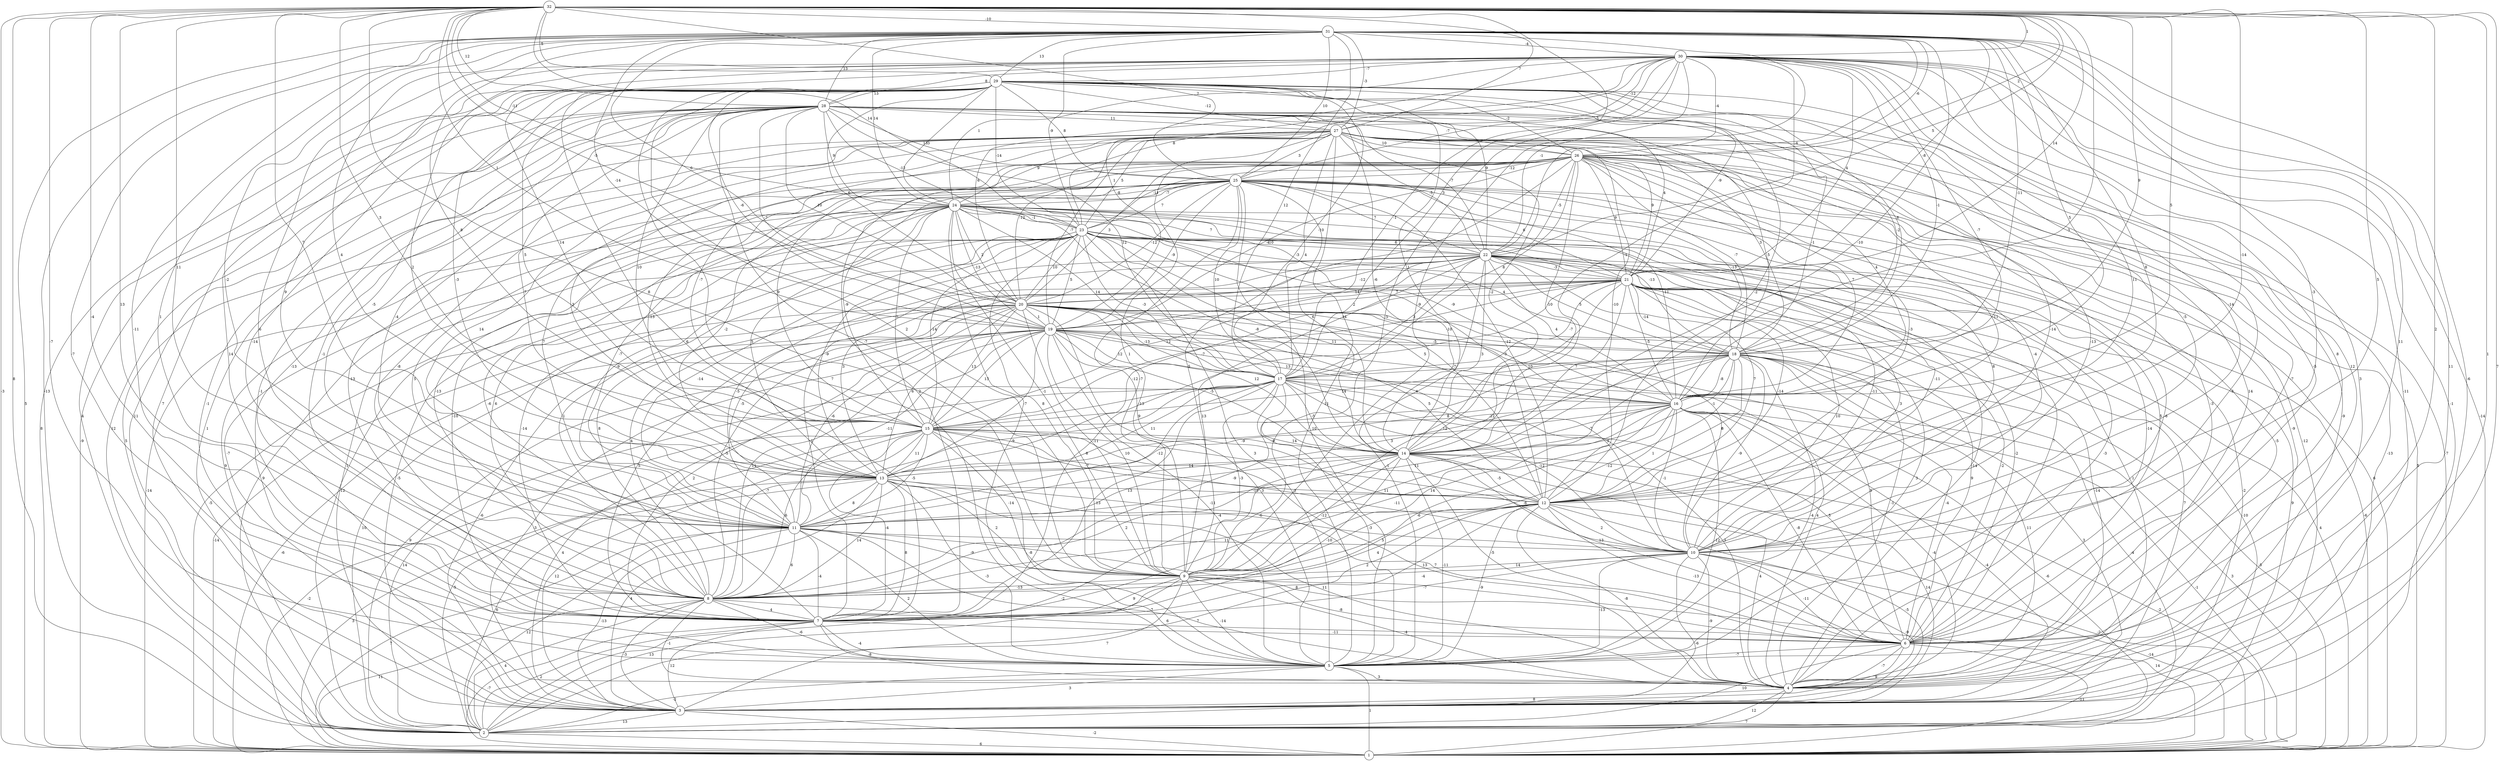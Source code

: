 graph { 
	 fontname="Helvetica,Arial,sans-serif" 
	 node [shape = circle]; 
	 32 -- 1 [label = "-3"];
	 32 -- 2 [label = "8"];
	 32 -- 3 [label = "7"];
	 32 -- 4 [label = "1"];
	 32 -- 5 [label = "-7"];
	 32 -- 6 [label = "2"];
	 32 -- 7 [label = "-4"];
	 32 -- 8 [label = "13"];
	 32 -- 9 [label = "8"];
	 32 -- 10 [label = "5"];
	 32 -- 11 [label = "11"];
	 32 -- 12 [label = "-14"];
	 32 -- 13 [label = "7"];
	 32 -- 14 [label = "3"];
	 32 -- 15 [label = "3"];
	 32 -- 16 [label = "5"];
	 32 -- 17 [label = "3"];
	 32 -- 18 [label = "9"];
	 32 -- 19 [label = "1"];
	 32 -- 20 [label = "-5"];
	 32 -- 21 [label = "14"];
	 32 -- 22 [label = "5"];
	 32 -- 23 [label = "14"];
	 32 -- 24 [label = "-11"];
	 32 -- 25 [label = "2"];
	 32 -- 26 [label = "2"];
	 32 -- 27 [label = "7"];
	 32 -- 28 [label = "12"];
	 32 -- 29 [label = "-5"];
	 32 -- 30 [label = "1"];
	 32 -- 31 [label = "-10"];
	 31 -- 1 [label = "5"];
	 31 -- 2 [label = "-13"];
	 31 -- 3 [label = "-6"];
	 31 -- 4 [label = "11"];
	 31 -- 5 [label = "-7"];
	 31 -- 6 [label = "11"];
	 31 -- 7 [label = "-11"];
	 31 -- 8 [label = "1"];
	 31 -- 9 [label = "-9"];
	 31 -- 10 [label = "-3"];
	 31 -- 11 [label = "-2"];
	 31 -- 12 [label = "8"];
	 31 -- 13 [label = "4"];
	 31 -- 14 [label = "-10"];
	 31 -- 15 [label = "8"];
	 31 -- 16 [label = "5"];
	 31 -- 17 [label = "12"];
	 31 -- 18 [label = "-11"];
	 31 -- 19 [label = "-14"];
	 31 -- 20 [label = "6"];
	 31 -- 21 [label = "-8"];
	 31 -- 22 [label = "-4"];
	 31 -- 23 [label = "-9"];
	 31 -- 24 [label = "14"];
	 31 -- 25 [label = "10"];
	 31 -- 26 [label = "-6"];
	 31 -- 27 [label = "-3"];
	 31 -- 28 [label = "13"];
	 31 -- 29 [label = "13"];
	 31 -- 30 [label = "-4"];
	 30 -- 1 [label = "-14"];
	 30 -- 2 [label = "-1"];
	 30 -- 3 [label = "-11"];
	 30 -- 4 [label = "3"];
	 30 -- 5 [label = "12"];
	 30 -- 6 [label = "8"];
	 30 -- 7 [label = "6"];
	 30 -- 8 [label = "6"];
	 30 -- 9 [label = "-5"];
	 30 -- 10 [label = "-14"];
	 30 -- 11 [label = "9"];
	 30 -- 12 [label = "11"];
	 30 -- 13 [label = "2"];
	 30 -- 14 [label = "-1"];
	 30 -- 15 [label = "14"];
	 30 -- 16 [label = "-7"];
	 30 -- 17 [label = "-1"];
	 30 -- 18 [label = "-1"];
	 30 -- 19 [label = "-8"];
	 30 -- 20 [label = "6"];
	 30 -- 21 [label = "4"];
	 30 -- 22 [label = "-1"];
	 30 -- 23 [label = "8"];
	 30 -- 24 [label = "1"];
	 30 -- 25 [label = "-3"];
	 30 -- 26 [label = "-4"];
	 30 -- 27 [label = "-12"];
	 30 -- 28 [label = "8"];
	 30 -- 29 [label = "-7"];
	 29 -- 1 [label = "8"];
	 29 -- 2 [label = "4"];
	 29 -- 3 [label = "7"];
	 29 -- 4 [label = "-3"];
	 29 -- 5 [label = "7"];
	 29 -- 6 [label = "-5"];
	 29 -- 7 [label = "14"];
	 29 -- 8 [label = "-14"];
	 29 -- 9 [label = "2"];
	 29 -- 10 [label = "-5"];
	 29 -- 11 [label = "-5"];
	 29 -- 12 [label = "-2"];
	 29 -- 13 [label = "-3"];
	 29 -- 14 [label = "1"];
	 29 -- 15 [label = "5"];
	 29 -- 16 [label = "-1"];
	 29 -- 17 [label = "-10"];
	 29 -- 18 [label = "6"];
	 29 -- 19 [label = "-6"];
	 29 -- 20 [label = "6"];
	 29 -- 21 [label = "-9"];
	 29 -- 22 [label = "9"];
	 29 -- 23 [label = "-14"];
	 29 -- 24 [label = "3"];
	 29 -- 25 [label = "8"];
	 29 -- 26 [label = "-2"];
	 29 -- 27 [label = "-12"];
	 29 -- 28 [label = "13"];
	 28 -- 1 [label = "-9"];
	 28 -- 2 [label = "12"];
	 28 -- 3 [label = "11"];
	 28 -- 4 [label = "-1"];
	 28 -- 5 [label = "-1"];
	 28 -- 6 [label = "-7"];
	 28 -- 7 [label = "-13"];
	 28 -- 8 [label = "-1"];
	 28 -- 9 [label = "-7"];
	 28 -- 10 [label = "-14"];
	 28 -- 11 [label = "-4"];
	 28 -- 12 [label = "-10"];
	 28 -- 13 [label = "7"];
	 28 -- 14 [label = "-6"];
	 28 -- 15 [label = "10"];
	 28 -- 16 [label = "5"];
	 28 -- 17 [label = "12"];
	 28 -- 18 [label = "-2"];
	 28 -- 19 [label = "-7"];
	 28 -- 20 [label = "10"];
	 28 -- 21 [label = "4"];
	 28 -- 22 [label = "-7"];
	 28 -- 23 [label = "-12"];
	 28 -- 24 [label = "9"];
	 28 -- 25 [label = "13"];
	 28 -- 26 [label = "-7"];
	 28 -- 27 [label = "11"];
	 27 -- 1 [label = "-7"];
	 27 -- 2 [label = "5"];
	 27 -- 3 [label = "1"];
	 27 -- 4 [label = "-9"];
	 27 -- 5 [label = "11"];
	 27 -- 6 [label = "14"];
	 27 -- 7 [label = "-13"];
	 27 -- 8 [label = "-8"];
	 27 -- 9 [label = "1"];
	 27 -- 10 [label = "-13"];
	 27 -- 11 [label = "14"];
	 27 -- 12 [label = "-11"];
	 27 -- 13 [label = "3"];
	 27 -- 14 [label = "-2"];
	 27 -- 15 [label = "-7"];
	 27 -- 16 [label = "4"];
	 27 -- 17 [label = "4"];
	 27 -- 18 [label = "3"];
	 27 -- 19 [label = "-7"];
	 27 -- 20 [label = "-12"];
	 27 -- 21 [label = "9"];
	 27 -- 22 [label = "-5"];
	 27 -- 23 [label = "5"];
	 27 -- 24 [label = "9"];
	 27 -- 25 [label = "3"];
	 27 -- 26 [label = "10"];
	 26 -- 1 [label = "5"];
	 26 -- 2 [label = "-13"];
	 26 -- 3 [label = "-12"];
	 26 -- 4 [label = "-9"];
	 26 -- 5 [label = "-6"];
	 26 -- 6 [label = "-3"];
	 26 -- 7 [label = "2"];
	 26 -- 8 [label = "5"];
	 26 -- 9 [label = "5"];
	 26 -- 10 [label = "-4"];
	 26 -- 11 [label = "7"];
	 26 -- 12 [label = "-3"];
	 26 -- 13 [label = "-13"];
	 26 -- 14 [label = "-10"];
	 26 -- 15 [label = "9"];
	 26 -- 16 [label = "7"];
	 26 -- 17 [label = "8"];
	 26 -- 18 [label = "-7"];
	 26 -- 19 [label = "-4"];
	 26 -- 20 [label = "3"];
	 26 -- 21 [label = "9"];
	 26 -- 22 [label = "-5"];
	 26 -- 23 [label = "-11"];
	 26 -- 24 [label = "1"];
	 26 -- 25 [label = "-12"];
	 25 -- 1 [label = "6"];
	 25 -- 2 [label = "9"];
	 25 -- 3 [label = "-7"];
	 25 -- 4 [label = "-5"];
	 25 -- 5 [label = "10"];
	 25 -- 6 [label = "5"];
	 25 -- 7 [label = "-6"];
	 25 -- 8 [label = "-13"];
	 25 -- 9 [label = "-7"];
	 25 -- 10 [label = "8"];
	 25 -- 11 [label = "-7"];
	 25 -- 12 [label = "-12"];
	 25 -- 13 [label = "-2"];
	 25 -- 14 [label = "6"];
	 25 -- 15 [label = "-9"];
	 25 -- 16 [label = "-11"];
	 25 -- 17 [label = "10"];
	 25 -- 18 [label = "-13"];
	 25 -- 19 [label = "-9"];
	 25 -- 20 [label = "-12"];
	 25 -- 21 [label = "6"];
	 25 -- 22 [label = "7"];
	 25 -- 23 [label = "7"];
	 25 -- 24 [label = "-7"];
	 24 -- 1 [label = "-14"];
	 24 -- 2 [label = "9"];
	 24 -- 3 [label = "1"];
	 24 -- 4 [label = "-3"];
	 24 -- 5 [label = "-9"];
	 24 -- 6 [label = "-14"];
	 24 -- 7 [label = "-10"];
	 24 -- 8 [label = "6"];
	 24 -- 9 [label = "-1"];
	 24 -- 10 [label = "-11"];
	 24 -- 11 [label = "-9"];
	 24 -- 12 [label = "-3"];
	 24 -- 13 [label = "5"];
	 24 -- 14 [label = "-8"];
	 24 -- 15 [label = "7"];
	 24 -- 16 [label = "-9"];
	 24 -- 17 [label = "14"];
	 24 -- 18 [label = "-13"];
	 24 -- 19 [label = "-13"];
	 24 -- 20 [label = "2"];
	 24 -- 21 [label = "6"];
	 24 -- 22 [label = "7"];
	 24 -- 23 [label = "-1"];
	 23 -- 1 [label = "-5"];
	 23 -- 2 [label = "-12"];
	 23 -- 3 [label = "-5"];
	 23 -- 4 [label = "-14"];
	 23 -- 5 [label = "3"];
	 23 -- 6 [label = "7"];
	 23 -- 7 [label = "-14"];
	 23 -- 8 [label = "1"];
	 23 -- 9 [label = "8"];
	 23 -- 10 [label = "-11"];
	 23 -- 11 [label = "-14"];
	 23 -- 12 [label = "-7"];
	 23 -- 13 [label = "-9"];
	 23 -- 14 [label = "11"];
	 23 -- 15 [label = "-14"];
	 23 -- 16 [label = "14"];
	 23 -- 17 [label = "-3"];
	 23 -- 18 [label = "4"];
	 23 -- 19 [label = "5"];
	 23 -- 20 [label = "10"];
	 23 -- 21 [label = "-3"];
	 23 -- 22 [label = "-10"];
	 22 -- 1 [label = "-6"];
	 22 -- 2 [label = "9"];
	 22 -- 3 [label = "-2"];
	 22 -- 4 [label = "1"];
	 22 -- 5 [label = "-1"];
	 22 -- 6 [label = "-2"];
	 22 -- 7 [label = "-1"];
	 22 -- 8 [label = "8"];
	 22 -- 9 [label = "13"];
	 22 -- 10 [label = "3"];
	 22 -- 11 [label = "-5"];
	 22 -- 12 [label = "7"];
	 22 -- 13 [label = "3"];
	 22 -- 14 [label = "3"];
	 22 -- 15 [label = "12"];
	 22 -- 16 [label = "4"];
	 22 -- 17 [label = "3"];
	 22 -- 18 [label = "5"];
	 22 -- 19 [label = "14"];
	 22 -- 20 [label = "-12"];
	 22 -- 21 [label = "-3"];
	 21 -- 1 [label = "4"];
	 21 -- 2 [label = "-10"];
	 21 -- 3 [label = "7"];
	 21 -- 4 [label = "-14"];
	 21 -- 5 [label = "3"];
	 21 -- 6 [label = "-2"];
	 21 -- 7 [label = "-8"];
	 21 -- 8 [label = "4"];
	 21 -- 9 [label = "12"];
	 21 -- 10 [label = "10"];
	 21 -- 11 [label = "-5"];
	 21 -- 12 [label = "-14"];
	 21 -- 13 [label = "-12"];
	 21 -- 14 [label = "7"];
	 21 -- 15 [label = "-7"];
	 21 -- 16 [label = "-5"];
	 21 -- 17 [label = "-7"];
	 21 -- 18 [label = "-14"];
	 21 -- 19 [label = "2"];
	 21 -- 20 [label = "7"];
	 20 -- 1 [label = "-14"];
	 20 -- 2 [label = "10"];
	 20 -- 3 [label = "-6"];
	 20 -- 4 [label = "-1"];
	 20 -- 5 [label = "3"];
	 20 -- 6 [label = "9"];
	 20 -- 7 [label = "5"];
	 20 -- 8 [label = "-5"];
	 20 -- 9 [label = "-11"];
	 20 -- 10 [label = "6"];
	 20 -- 11 [label = "-6"];
	 20 -- 12 [label = "5"];
	 20 -- 13 [label = "6"];
	 20 -- 14 [label = "12"];
	 20 -- 15 [label = "13"];
	 20 -- 16 [label = "5"];
	 20 -- 17 [label = "-13"];
	 20 -- 18 [label = "-10"];
	 20 -- 19 [label = "1"];
	 19 -- 1 [label = "-6"];
	 19 -- 2 [label = "9"];
	 19 -- 3 [label = "-3"];
	 19 -- 4 [label = "4"];
	 19 -- 5 [label = "-11"];
	 19 -- 6 [label = "5"];
	 19 -- 7 [label = "2"];
	 19 -- 8 [label = "11"];
	 19 -- 9 [label = "10"];
	 19 -- 10 [label = "3"];
	 19 -- 11 [label = "-11"];
	 19 -- 12 [label = "9"];
	 19 -- 13 [label = "-7"];
	 19 -- 14 [label = "-5"];
	 19 -- 15 [label = "13"];
	 19 -- 16 [label = "13"];
	 19 -- 17 [label = "12"];
	 19 -- 18 [label = "-5"];
	 18 -- 1 [label = "-5"];
	 18 -- 2 [label = "-4"];
	 18 -- 3 [label = "3"];
	 18 -- 4 [label = "11"];
	 18 -- 5 [label = "-4"];
	 18 -- 6 [label = "-4"];
	 18 -- 7 [label = "11"];
	 18 -- 8 [label = "-9"];
	 18 -- 9 [label = "-12"];
	 18 -- 10 [label = "-9"];
	 18 -- 11 [label = "3"];
	 18 -- 12 [label = "3"];
	 18 -- 13 [label = "8"];
	 18 -- 14 [label = "-1"];
	 18 -- 15 [label = "14"];
	 18 -- 16 [label = "-8"];
	 18 -- 17 [label = "10"];
	 17 -- 1 [label = "3"];
	 17 -- 2 [label = "14"];
	 17 -- 3 [label = "4"];
	 17 -- 4 [label = "3"];
	 17 -- 5 [label = "-3"];
	 17 -- 6 [label = "5"];
	 17 -- 7 [label = "13"];
	 17 -- 8 [label = "-7"];
	 17 -- 9 [label = "-3"];
	 17 -- 10 [label = "-12"];
	 17 -- 11 [label = "-12"];
	 17 -- 12 [label = "14"];
	 17 -- 13 [label = "11"];
	 17 -- 14 [label = "-5"];
	 17 -- 15 [label = "-13"];
	 17 -- 16 [label = "4"];
	 16 -- 1 [label = "-1"];
	 16 -- 2 [label = "-6"];
	 16 -- 3 [label = "-4"];
	 16 -- 4 [label = "-4"];
	 16 -- 5 [label = "-12"];
	 16 -- 6 [label = "-8"];
	 16 -- 7 [label = "-6"];
	 16 -- 8 [label = "-11"];
	 16 -- 9 [label = "14"];
	 16 -- 10 [label = "-1"];
	 16 -- 11 [label = "11"];
	 16 -- 12 [label = "1"];
	 16 -- 13 [label = "-9"];
	 16 -- 14 [label = "-7"];
	 16 -- 15 [label = "-12"];
	 15 -- 1 [label = "-2"];
	 15 -- 2 [label = "-5"];
	 15 -- 3 [label = "12"];
	 15 -- 4 [label = "13"];
	 15 -- 5 [label = "-8"];
	 15 -- 6 [label = "13"];
	 15 -- 7 [label = "-4"];
	 15 -- 8 [label = "6"];
	 15 -- 9 [label = "-14"];
	 15 -- 10 [label = "-3"];
	 15 -- 11 [label = "-5"];
	 15 -- 12 [label = "-7"];
	 15 -- 13 [label = "11"];
	 15 -- 14 [label = "-9"];
	 14 -- 1 [label = "-2"];
	 14 -- 2 [label = "-2"];
	 14 -- 3 [label = "14"];
	 14 -- 4 [label = "4"];
	 14 -- 5 [label = "-11"];
	 14 -- 6 [label = "-5"];
	 14 -- 7 [label = "-10"];
	 14 -- 8 [label = "2"];
	 14 -- 9 [label = "-12"];
	 14 -- 10 [label = "-6"];
	 14 -- 11 [label = "13"];
	 14 -- 12 [label = "-5"];
	 14 -- 13 [label = "14"];
	 13 -- 1 [label = "3"];
	 13 -- 2 [label = "6"];
	 13 -- 3 [label = "4"];
	 13 -- 4 [label = "11"];
	 13 -- 5 [label = "-3"];
	 13 -- 6 [label = "7"];
	 13 -- 7 [label = "8"];
	 13 -- 8 [label = "14"];
	 13 -- 9 [label = "2"];
	 13 -- 10 [label = "-6"];
	 13 -- 11 [label = "8"];
	 13 -- 12 [label = "-10"];
	 12 -- 1 [label = "-2"];
	 12 -- 2 [label = "7"];
	 12 -- 3 [label = "-5"];
	 12 -- 4 [label = "-8"];
	 12 -- 5 [label = "-9"];
	 12 -- 6 [label = "-13"];
	 12 -- 7 [label = "2"];
	 12 -- 8 [label = "4"];
	 12 -- 9 [label = "5"];
	 12 -- 10 [label = "2"];
	 12 -- 11 [label = "-4"];
	 11 -- 1 [label = "7"];
	 11 -- 2 [label = "12"];
	 11 -- 3 [label = "-13"];
	 11 -- 4 [label = "-7"];
	 11 -- 5 [label = "2"];
	 11 -- 6 [label = "8"];
	 11 -- 7 [label = "-4"];
	 11 -- 8 [label = "6"];
	 11 -- 9 [label = "-9"];
	 11 -- 10 [label = "11"];
	 10 -- 1 [label = "-14"];
	 10 -- 2 [label = "-6"];
	 10 -- 3 [label = "-9"];
	 10 -- 4 [label = "-9"];
	 10 -- 5 [label = "-13"];
	 10 -- 6 [label = "-11"];
	 10 -- 7 [label = "-7"];
	 10 -- 8 [label = "-4"];
	 10 -- 9 [label = "14"];
	 9 -- 1 [label = "14"];
	 9 -- 2 [label = "13"];
	 9 -- 3 [label = "7"];
	 9 -- 4 [label = "-4"];
	 9 -- 5 [label = "-14"];
	 9 -- 6 [label = "-8"];
	 9 -- 7 [label = "9"];
	 9 -- 8 [label = "-13"];
	 8 -- 1 [label = "11"];
	 8 -- 2 [label = "4"];
	 8 -- 3 [label = "-3"];
	 8 -- 4 [label = "-1"];
	 8 -- 5 [label = "-6"];
	 8 -- 6 [label = "6"];
	 8 -- 7 [label = "4"];
	 7 -- 1 [label = "-7"];
	 7 -- 2 [label = "2"];
	 7 -- 3 [label = "12"];
	 7 -- 4 [label = "-8"];
	 7 -- 5 [label = "-4"];
	 7 -- 6 [label = "-11"];
	 6 -- 1 [label = "-11"];
	 6 -- 2 [label = "10"];
	 6 -- 3 [label = "9"];
	 6 -- 4 [label = "-7"];
	 6 -- 5 [label = "-7"];
	 5 -- 1 [label = "1"];
	 5 -- 2 [label = "-2"];
	 5 -- 3 [label = "3"];
	 5 -- 4 [label = "3"];
	 4 -- 1 [label = "7"];
	 4 -- 2 [label = "12"];
	 4 -- 3 [label = "8"];
	 3 -- 1 [label = "-2"];
	 3 -- 2 [label = "13"];
	 2 -- 1 [label = "6"];
	 1;
	 2;
	 3;
	 4;
	 5;
	 6;
	 7;
	 8;
	 9;
	 10;
	 11;
	 12;
	 13;
	 14;
	 15;
	 16;
	 17;
	 18;
	 19;
	 20;
	 21;
	 22;
	 23;
	 24;
	 25;
	 26;
	 27;
	 28;
	 29;
	 30;
	 31;
	 32;
}
